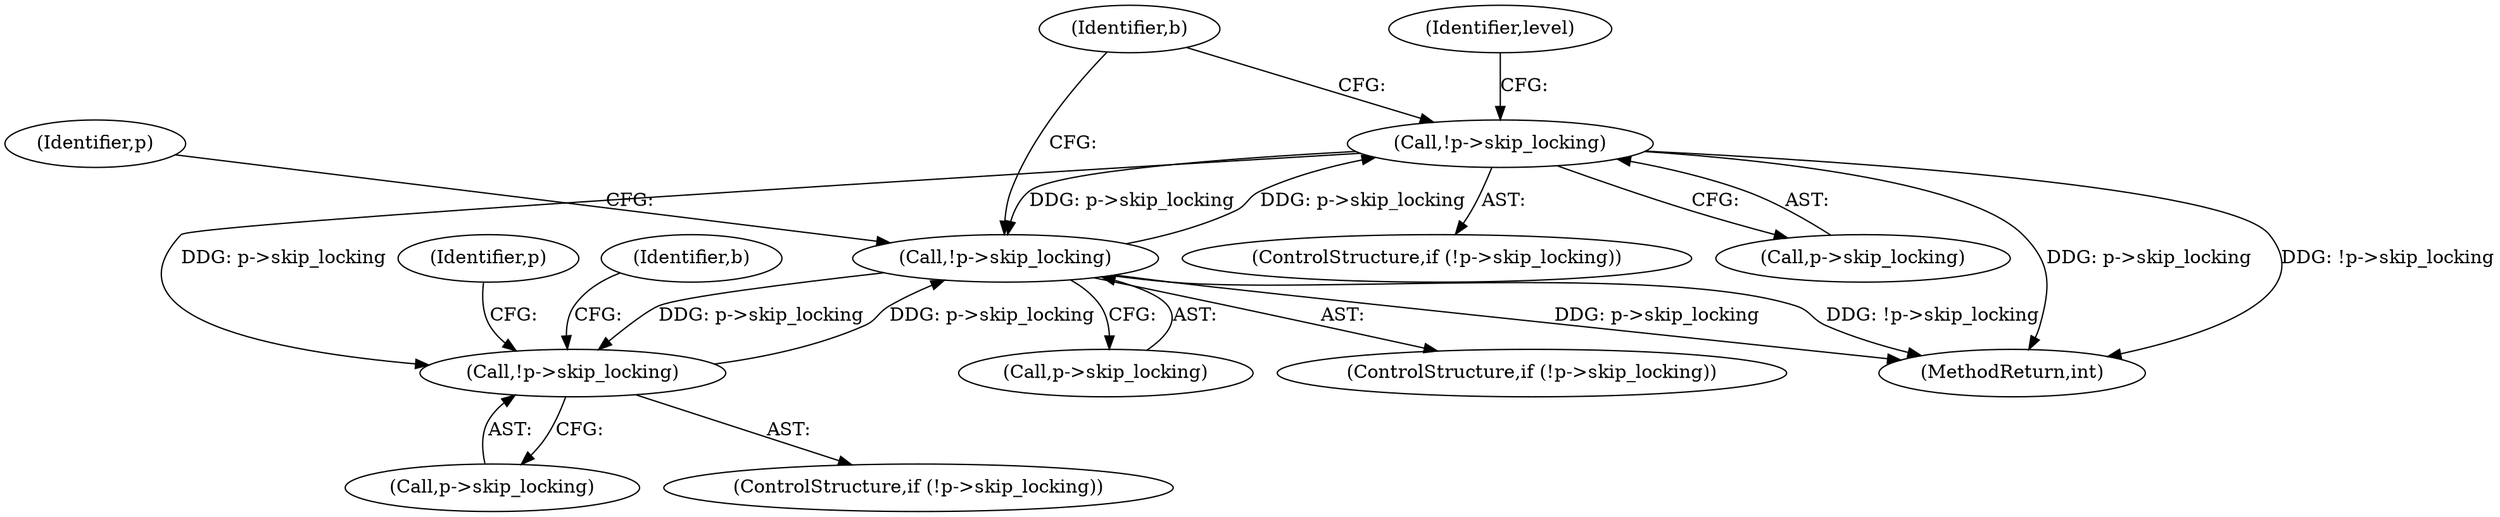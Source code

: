 digraph "0_linux_5f5bc6b1e2d5a6f827bc860ef2dc5b6f365d1339@pointer" {
"1000611" [label="(Call,!p->skip_locking)"];
"1000318" [label="(Call,!p->skip_locking)"];
"1000259" [label="(Call,!p->skip_locking)"];
"1000611" [label="(Call,!p->skip_locking)"];
"1000313" [label="(Identifier,p)"];
"1000610" [label="(ControlStructure,if (!p->skip_locking))"];
"1000612" [label="(Call,p->skip_locking)"];
"1000259" [label="(Call,!p->skip_locking)"];
"1000318" [label="(Call,!p->skip_locking)"];
"1000260" [label="(Call,p->skip_locking)"];
"1000258" [label="(ControlStructure,if (!p->skip_locking))"];
"1000771" [label="(MethodReturn,int)"];
"1000617" [label="(Identifier,level)"];
"1000325" [label="(Identifier,p)"];
"1000317" [label="(ControlStructure,if (!p->skip_locking))"];
"1000319" [label="(Call,p->skip_locking)"];
"1000611" [label="(Call,!p->skip_locking)"];
"1000330" [label="(Identifier,b)"];
"1000264" [label="(Identifier,b)"];
"1000611" -> "1000610"  [label="AST: "];
"1000611" -> "1000612"  [label="CFG: "];
"1000612" -> "1000611"  [label="AST: "];
"1000330" -> "1000611"  [label="CFG: "];
"1000617" -> "1000611"  [label="CFG: "];
"1000611" -> "1000771"  [label="DDG: !p->skip_locking"];
"1000611" -> "1000771"  [label="DDG: p->skip_locking"];
"1000611" -> "1000259"  [label="DDG: p->skip_locking"];
"1000611" -> "1000318"  [label="DDG: p->skip_locking"];
"1000318" -> "1000611"  [label="DDG: p->skip_locking"];
"1000318" -> "1000317"  [label="AST: "];
"1000318" -> "1000319"  [label="CFG: "];
"1000319" -> "1000318"  [label="AST: "];
"1000325" -> "1000318"  [label="CFG: "];
"1000330" -> "1000318"  [label="CFG: "];
"1000318" -> "1000771"  [label="DDG: !p->skip_locking"];
"1000318" -> "1000771"  [label="DDG: p->skip_locking"];
"1000318" -> "1000259"  [label="DDG: p->skip_locking"];
"1000259" -> "1000318"  [label="DDG: p->skip_locking"];
"1000259" -> "1000258"  [label="AST: "];
"1000259" -> "1000260"  [label="CFG: "];
"1000260" -> "1000259"  [label="AST: "];
"1000264" -> "1000259"  [label="CFG: "];
"1000313" -> "1000259"  [label="CFG: "];
}
